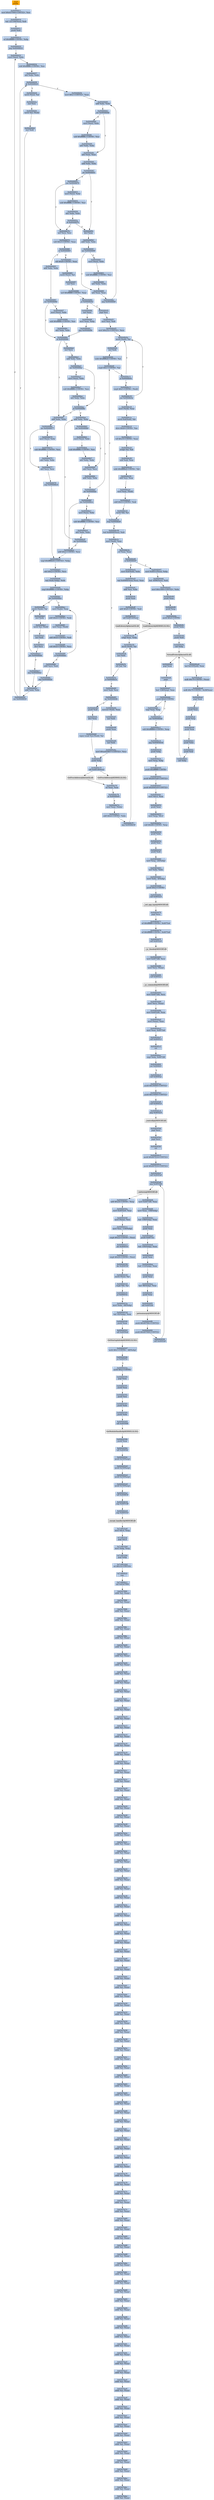 digraph G {
node[shape=rectangle,style=filled,fillcolor=lightsteelblue,color=lightsteelblue]
bgcolor="transparent"
a0x0044fd10pusha_[label="start\npusha ",color="lightgrey",fillcolor="orange"];
a0x0044fd11movl_0x437000UINT32_esi[label="0x0044fd11\nmovl $0x437000<UINT32>, %esi"];
a0x0044fd16leal__221184esi__edi[label="0x0044fd16\nleal -221184(%esi), %edi"];
a0x0044fd1cpushl_edi[label="0x0044fd1c\npushl %edi"];
a0x0044fd1dorl_0xffffffffUINT8_ebp[label="0x0044fd1d\norl $0xffffffff<UINT8>, %ebp"];
a0x0044fd20jmp_0x0044fd32[label="0x0044fd20\njmp 0x0044fd32"];
a0x0044fd32movl_esi__ebx[label="0x0044fd32\nmovl (%esi), %ebx"];
a0x0044fd34subl_0xfffffffcUINT8_esi[label="0x0044fd34\nsubl $0xfffffffc<UINT8>, %esi"];
a0x0044fd37adcl_ebx_ebx[label="0x0044fd37\nadcl %ebx, %ebx"];
a0x0044fd39jb_0x0044fd28[label="0x0044fd39\njb 0x0044fd28"];
a0x0044fd28movb_esi__al[label="0x0044fd28\nmovb (%esi), %al"];
a0x0044fd2aincl_esi[label="0x0044fd2a\nincl %esi"];
a0x0044fd2bmovb_al_edi_[label="0x0044fd2b\nmovb %al, (%edi)"];
a0x0044fd2dincl_edi[label="0x0044fd2d\nincl %edi"];
a0x0044fd2eaddl_ebx_ebx[label="0x0044fd2e\naddl %ebx, %ebx"];
a0x0044fd30jne_0x0044fd39[label="0x0044fd30\njne 0x0044fd39"];
a0x0044fd3bmovl_0x1UINT32_eax[label="0x0044fd3b\nmovl $0x1<UINT32>, %eax"];
a0x0044fd40addl_ebx_ebx[label="0x0044fd40\naddl %ebx, %ebx"];
a0x0044fd42jne_0x0044fd4b[label="0x0044fd42\njne 0x0044fd4b"];
a0x0044fd4badcl_eax_eax[label="0x0044fd4b\nadcl %eax, %eax"];
a0x0044fd4daddl_ebx_ebx[label="0x0044fd4d\naddl %ebx, %ebx"];
a0x0044fd4fjae_0x0044fd5c[label="0x0044fd4f\njae 0x0044fd5c"];
a0x0044fd51jne_0x0044fd7b[label="0x0044fd51\njne 0x0044fd7b"];
a0x0044fd7bxorl_ecx_ecx[label="0x0044fd7b\nxorl %ecx, %ecx"];
a0x0044fd7dsubl_0x3UINT8_eax[label="0x0044fd7d\nsubl $0x3<UINT8>, %eax"];
a0x0044fd80jb_0x0044fd93[label="0x0044fd80\njb 0x0044fd93"];
a0x0044fd93addl_ebx_ebx[label="0x0044fd93\naddl %ebx, %ebx"];
a0x0044fd95jne_0x0044fd9e[label="0x0044fd95\njne 0x0044fd9e"];
a0x0044fd9ejb_0x0044fd6c[label="0x0044fd9e\njb 0x0044fd6c"];
a0x0044fd6caddl_ebx_ebx[label="0x0044fd6c\naddl %ebx, %ebx"];
a0x0044fd6ejne_0x0044fd77[label="0x0044fd6e\njne 0x0044fd77"];
a0x0044fd77adcl_ecx_ecx[label="0x0044fd77\nadcl %ecx, %ecx"];
a0x0044fd79jmp_0x0044fdcd[label="0x0044fd79\njmp 0x0044fdcd"];
a0x0044fdcdcmpl_0xfffffb00UINT32_ebp[label="0x0044fdcd\ncmpl $0xfffffb00<UINT32>, %ebp"];
a0x0044fdd3adcl_0x2UINT8_ecx[label="0x0044fdd3\nadcl $0x2<UINT8>, %ecx"];
a0x0044fdd6leal_ediebp__edx[label="0x0044fdd6\nleal (%edi,%ebp), %edx"];
a0x0044fdd9cmpl_0xfffffffcUINT8_ebp[label="0x0044fdd9\ncmpl $0xfffffffc<UINT8>, %ebp"];
a0x0044fddcjbe_0x0044fdec[label="0x0044fddc\njbe 0x0044fdec"];
a0x0044fddemovb_edx__al[label="0x0044fdde\nmovb (%edx), %al"];
a0x0044fde0incl_edx[label="0x0044fde0\nincl %edx"];
a0x0044fde1movb_al_edi_[label="0x0044fde1\nmovb %al, (%edi)"];
a0x0044fde3incl_edi[label="0x0044fde3\nincl %edi"];
a0x0044fde4decl_ecx[label="0x0044fde4\ndecl %ecx"];
a0x0044fde5jne_0x0044fdde[label="0x0044fde5\njne 0x0044fdde"];
a0x0044fde7jmp_0x0044fd2e[label="0x0044fde7\njmp 0x0044fd2e"];
a0x0044fd82shll_0x8UINT8_eax[label="0x0044fd82\nshll $0x8<UINT8>, %eax"];
a0x0044fd85movb_esi__al[label="0x0044fd85\nmovb (%esi), %al"];
a0x0044fd87incl_esi[label="0x0044fd87\nincl %esi"];
a0x0044fd88xorl_0xffffffffUINT8_eax[label="0x0044fd88\nxorl $0xffffffff<UINT8>, %eax"];
a0x0044fd8bje_0x0044fe02[label="0x0044fd8b\nje 0x0044fe02"];
a0x0044fd8dsarl_eax[label="0x0044fd8d\nsarl %eax"];
a0x0044fd8fmovl_eax_ebp[label="0x0044fd8f\nmovl %eax, %ebp"];
a0x0044fd91jmp_0x0044fd9e[label="0x0044fd91\njmp 0x0044fd9e"];
a0x0044fda0incl_ecx[label="0x0044fda0\nincl %ecx"];
a0x0044fda1addl_ebx_ebx[label="0x0044fda1\naddl %ebx, %ebx"];
a0x0044fda3jne_0x0044fdac[label="0x0044fda3\njne 0x0044fdac"];
a0x0044fdacjb_0x0044fd6c[label="0x0044fdac\njb 0x0044fd6c"];
a0x0044fdecmovl_edx__eax[label="0x0044fdec\nmovl (%edx), %eax"];
a0x0044fdeeaddl_0x4UINT8_edx[label="0x0044fdee\naddl $0x4<UINT8>, %edx"];
a0x0044fdf1movl_eax_edi_[label="0x0044fdf1\nmovl %eax, (%edi)"];
a0x0044fdf3addl_0x4UINT8_edi[label="0x0044fdf3\naddl $0x4<UINT8>, %edi"];
a0x0044fdf6subl_0x4UINT8_ecx[label="0x0044fdf6\nsubl $0x4<UINT8>, %ecx"];
a0x0044fdf9ja_0x0044fdec[label="0x0044fdf9\nja 0x0044fdec"];
a0x0044fdfbaddl_ecx_edi[label="0x0044fdfb\naddl %ecx, %edi"];
a0x0044fdfdjmp_0x0044fd2e[label="0x0044fdfd\njmp 0x0044fd2e"];
a0x0044fd70movl_esi__ebx[label="0x0044fd70\nmovl (%esi), %ebx"];
a0x0044fd72subl_0xfffffffcUINT8_esi[label="0x0044fd72\nsubl $0xfffffffc<UINT8>, %esi"];
a0x0044fd75adcl_ebx_ebx[label="0x0044fd75\nadcl %ebx, %ebx"];
a0x0044fd44movl_esi__ebx[label="0x0044fd44\nmovl (%esi), %ebx"];
a0x0044fd46subl_0xfffffffcUINT8_esi[label="0x0044fd46\nsubl $0xfffffffc<UINT8>, %esi"];
a0x0044fd49adcl_ebx_ebx[label="0x0044fd49\nadcl %ebx, %ebx"];
a0x0044fdaeaddl_ebx_ebx[label="0x0044fdae\naddl %ebx, %ebx"];
a0x0044fdb0jne_0x0044fdb9[label="0x0044fdb0\njne 0x0044fdb9"];
a0x0044fdb9adcl_ecx_ecx[label="0x0044fdb9\nadcl %ecx, %ecx"];
a0x0044fdbbaddl_ebx_ebx[label="0x0044fdbb\naddl %ebx, %ebx"];
a0x0044fdbdjae_0x0044fdae[label="0x0044fdbd\njae 0x0044fdae"];
a0x0044fdbfjne_0x0044fdca[label="0x0044fdbf\njne 0x0044fdca"];
a0x0044fdcaaddl_0x2UINT8_ecx[label="0x0044fdca\naddl $0x2<UINT8>, %ecx"];
a0x0044fd97movl_esi__ebx[label="0x0044fd97\nmovl (%esi), %ebx"];
a0x0044fd99subl_0xfffffffcUINT8_esi[label="0x0044fd99\nsubl $0xfffffffc<UINT8>, %esi"];
a0x0044fd9cadcl_ebx_ebx[label="0x0044fd9c\nadcl %ebx, %ebx"];
a0x0044fd5cdecl_eax[label="0x0044fd5c\ndecl %eax"];
a0x0044fd5daddl_ebx_ebx[label="0x0044fd5d\naddl %ebx, %ebx"];
a0x0044fd5fjne_0x0044fd68[label="0x0044fd5f\njne 0x0044fd68"];
a0x0044fd68adcl_eax_eax[label="0x0044fd68\nadcl %eax, %eax"];
a0x0044fd6ajmp_0x0044fd40[label="0x0044fd6a\njmp 0x0044fd40"];
a0x0044fda5movl_esi__ebx[label="0x0044fda5\nmovl (%esi), %ebx"];
a0x0044fda7subl_0xfffffffcUINT8_esi[label="0x0044fda7\nsubl $0xfffffffc<UINT8>, %esi"];
a0x0044fdaaadcl_ebx_ebx[label="0x0044fdaa\nadcl %ebx, %ebx"];
a0x0044fd53movl_esi__ebx[label="0x0044fd53\nmovl (%esi), %ebx"];
a0x0044fd55subl_0xfffffffcUINT8_esi[label="0x0044fd55\nsubl $0xfffffffc<UINT8>, %esi"];
a0x0044fd58adcl_ebx_ebx[label="0x0044fd58\nadcl %ebx, %ebx"];
a0x0044fd5ajb_0x0044fd7b[label="0x0044fd5a\njb 0x0044fd7b"];
a0x0044fdc1movl_esi__ebx[label="0x0044fdc1\nmovl (%esi), %ebx"];
a0x0044fdc3subl_0xfffffffcUINT8_esi[label="0x0044fdc3\nsubl $0xfffffffc<UINT8>, %esi"];
a0x0044fdc6adcl_ebx_ebx[label="0x0044fdc6\nadcl %ebx, %ebx"];
a0x0044fdc8jae_0x0044fdae[label="0x0044fdc8\njae 0x0044fdae"];
a0x0044fdb2movl_esi__ebx[label="0x0044fdb2\nmovl (%esi), %ebx"];
a0x0044fdb4subl_0xfffffffcUINT8_esi[label="0x0044fdb4\nsubl $0xfffffffc<UINT8>, %esi"];
a0x0044fdb7adcl_ebx_ebx[label="0x0044fdb7\nadcl %ebx, %ebx"];
a0x0044fd61movl_esi__ebx[label="0x0044fd61\nmovl (%esi), %ebx"];
a0x0044fd63subl_0xfffffffcUINT8_esi[label="0x0044fd63\nsubl $0xfffffffc<UINT8>, %esi"];
a0x0044fd66adcl_ebx_ebx[label="0x0044fd66\nadcl %ebx, %ebx"];
a0x0044fe02popl_esi[label="0x0044fe02\npopl %esi"];
a0x0044fe03movl_esi_edi[label="0x0044fe03\nmovl %esi, %edi"];
a0x0044fe05movl_0x23cUINT32_ecx[label="0x0044fe05\nmovl $0x23c<UINT32>, %ecx"];
a0x0044fe0amovb_edi__al[label="0x0044fe0a\nmovb (%edi), %al"];
a0x0044fe0cincl_edi[label="0x0044fe0c\nincl %edi"];
a0x0044fe0dsubb_0xffffffe8UINT8_al[label="0x0044fe0d\nsubb $0xffffffe8<UINT8>, %al"];
a0x0044fe0fcmpb_0x1UINT8_al[label="0x0044fe0f\ncmpb $0x1<UINT8>, %al"];
a0x0044fe11ja_0x0044fe0a[label="0x0044fe11\nja 0x0044fe0a"];
a0x0044fe13cmpb_0x1UINT8_edi_[label="0x0044fe13\ncmpb $0x1<UINT8>, (%edi)"];
a0x0044fe16jne_0x0044fe0a[label="0x0044fe16\njne 0x0044fe0a"];
a0x0044fe18movl_edi__eax[label="0x0044fe18\nmovl (%edi), %eax"];
a0x0044fe1amovb_0x4edi__bl[label="0x0044fe1a\nmovb 0x4(%edi), %bl"];
a0x0044fe1dshrw_0x8UINT8_ax[label="0x0044fe1d\nshrw $0x8<UINT8>, %ax"];
a0x0044fe21roll_0x10UINT8_eax[label="0x0044fe21\nroll $0x10<UINT8>, %eax"];
a0x0044fe24xchgb_al_ah[label="0x0044fe24\nxchgb %al, %ah"];
a0x0044fe26subl_edi_eax[label="0x0044fe26\nsubl %edi, %eax"];
a0x0044fe28subb_0xffffffe8UINT8_bl[label="0x0044fe28\nsubb $0xffffffe8<UINT8>, %bl"];
a0x0044fe2baddl_esi_eax[label="0x0044fe2b\naddl %esi, %eax"];
a0x0044fe2dmovl_eax_edi_[label="0x0044fe2d\nmovl %eax, (%edi)"];
a0x0044fe2faddl_0x5UINT8_edi[label="0x0044fe2f\naddl $0x5<UINT8>, %edi"];
a0x0044fe32movb_bl_al[label="0x0044fe32\nmovb %bl, %al"];
a0x0044fe34loop_0x0044fe0f[label="0x0044fe34\nloop 0x0044fe0f"];
a0x0044fe36leal_0x4d000esi__edi[label="0x0044fe36\nleal 0x4d000(%esi), %edi"];
a0x0044fe3cmovl_edi__eax[label="0x0044fe3c\nmovl (%edi), %eax"];
a0x0044fe3eorl_eax_eax[label="0x0044fe3e\norl %eax, %eax"];
a0x0044fe40je_0x0044fe87[label="0x0044fe40\nje 0x0044fe87"];
a0x0044fe42movl_0x4edi__ebx[label="0x0044fe42\nmovl 0x4(%edi), %ebx"];
a0x0044fe45leal_0x4f460eaxesi__eax[label="0x0044fe45\nleal 0x4f460(%eax,%esi), %eax"];
a0x0044fe4caddl_esi_ebx[label="0x0044fe4c\naddl %esi, %ebx"];
a0x0044fe4epushl_eax[label="0x0044fe4e\npushl %eax"];
a0x0044fe4faddl_0x8UINT8_edi[label="0x0044fe4f\naddl $0x8<UINT8>, %edi"];
a0x0044fe52call_0x4f514esi_[label="0x0044fe52\ncall 0x4f514(%esi)"];
LoadLibraryA_kernel32_dll[label="LoadLibraryA@kernel32.dll",color="lightgrey",fillcolor="lightgrey"];
a0x0044fe58xchgl_eax_ebp[label="0x0044fe58\nxchgl %eax, %ebp"];
a0x0044fe59movb_edi__al[label="0x0044fe59\nmovb (%edi), %al"];
a0x0044fe5bincl_edi[label="0x0044fe5b\nincl %edi"];
a0x0044fe5corb_al_al[label="0x0044fe5c\norb %al, %al"];
a0x0044fe5eje_0x0044fe3c[label="0x0044fe5e\nje 0x0044fe3c"];
a0x0044fe60movl_edi_ecx[label="0x0044fe60\nmovl %edi, %ecx"];
a0x0044fe62jns_0x0044fe6b[label="0x0044fe62\njns 0x0044fe6b"];
a0x0044fe6bpushl_edi[label="0x0044fe6b\npushl %edi"];
a0x0044fe6cdecl_eax[label="0x0044fe6c\ndecl %eax"];
a0x0044fe6drepnz_scasb_es_edi__al[label="0x0044fe6d\nrepnz scasb %es:(%edi), %al"];
a0x0044fe6fpushl_ebp[label="0x0044fe6f\npushl %ebp"];
a0x0044fe70call_0x4f518esi_[label="0x0044fe70\ncall 0x4f518(%esi)"];
GetProcAddress_kernel32_dll[label="GetProcAddress@kernel32.dll",color="lightgrey",fillcolor="lightgrey"];
a0x0044fe76orl_eax_eax[label="0x0044fe76\norl %eax, %eax"];
a0x0044fe78je_0x0044fe81[label="0x0044fe78\nje 0x0044fe81"];
a0x0044fe7amovl_eax_ebx_[label="0x0044fe7a\nmovl %eax, (%ebx)"];
a0x0044fe7caddl_0x4UINT8_ebx[label="0x0044fe7c\naddl $0x4<UINT8>, %ebx"];
a0x0044fe7fjmp_0x0044fe59[label="0x0044fe7f\njmp 0x0044fe59"];
GetProcAddress_KERNEL32_DLL[label="GetProcAddress@KERNEL32.DLL",color="lightgrey",fillcolor="lightgrey"];
LoadLibraryA_KERNEL32_DLL[label="LoadLibraryA@KERNEL32.DLL",color="lightgrey",fillcolor="lightgrey"];
a0x0044fe64movzwl_edi__eax[label="0x0044fe64\nmovzwl (%edi), %eax"];
a0x0044fe67incl_edi[label="0x0044fe67\nincl %edi"];
a0x0044fe68pushl_eax[label="0x0044fe68\npushl %eax"];
a0x0044fe69incl_edi[label="0x0044fe69\nincl %edi"];
a0x0044fe6amovl_0xaef24857UINT32_ecx[label="0x0044fe6a\nmovl $0xaef24857<UINT32>, %ecx"];
a0x0044fe87movl_0x4f51cesi__ebp[label="0x0044fe87\nmovl 0x4f51c(%esi), %ebp"];
a0x0044fe8dleal__4096esi__edi[label="0x0044fe8d\nleal -4096(%esi), %edi"];
a0x0044fe93movl_0x1000UINT32_ebx[label="0x0044fe93\nmovl $0x1000<UINT32>, %ebx"];
a0x0044fe98pushl_eax[label="0x0044fe98\npushl %eax"];
a0x0044fe99pushl_esp[label="0x0044fe99\npushl %esp"];
a0x0044fe9apushl_0x4UINT8[label="0x0044fe9a\npushl $0x4<UINT8>"];
a0x0044fe9cpushl_ebx[label="0x0044fe9c\npushl %ebx"];
a0x0044fe9dpushl_edi[label="0x0044fe9d\npushl %edi"];
a0x0044fe9ecall_ebp[label="0x0044fe9e\ncall %ebp"];
VirtualProtect_kernel32_dll[label="VirtualProtect@kernel32.dll",color="lightgrey",fillcolor="lightgrey"];
a0x0044fea0leal_0x21fedi__eax[label="0x0044fea0\nleal 0x21f(%edi), %eax"];
a0x0044fea6andb_0x7fUINT8_eax_[label="0x0044fea6\nandb $0x7f<UINT8>, (%eax)"];
a0x0044fea9andb_0x7fUINT8_0x28eax_[label="0x0044fea9\nandb $0x7f<UINT8>, 0x28(%eax)"];
a0x0044feadpopl_eax[label="0x0044fead\npopl %eax"];
a0x0044feaepushl_eax[label="0x0044feae\npushl %eax"];
a0x0044feafpushl_esp[label="0x0044feaf\npushl %esp"];
a0x0044feb0pushl_eax[label="0x0044feb0\npushl %eax"];
a0x0044feb1pushl_ebx[label="0x0044feb1\npushl %ebx"];
a0x0044feb2pushl_edi[label="0x0044feb2\npushl %edi"];
a0x0044feb3call_ebp[label="0x0044feb3\ncall %ebp"];
a0x0044feb5popl_eax[label="0x0044feb5\npopl %eax"];
a0x0044feb6popa_[label="0x0044feb6\npopa "];
a0x0044feb7leal__128esp__eax[label="0x0044feb7\nleal -128(%esp), %eax"];
a0x0044febbpushl_0x0UINT8[label="0x0044febb\npushl $0x0<UINT8>"];
a0x0044febdcmpl_eax_esp[label="0x0044febd\ncmpl %eax, %esp"];
a0x0044febfjne_0x0044febb[label="0x0044febf\njne 0x0044febb"];
a0x0044fec1subl_0xffffff80UINT8_esp[label="0x0044fec1\nsubl $0xffffff80<UINT8>, %esp"];
a0x0044fec4jmp_0x0040443d[label="0x0044fec4\njmp 0x0040443d"];
a0x0040443dpushl_ebp[label="0x0040443d\npushl %ebp"];
a0x0040443emovl_esp_ebp[label="0x0040443e\nmovl %esp, %ebp"];
a0x00404440pushl_0xffffffffUINT8[label="0x00404440\npushl $0xffffffff<UINT8>"];
a0x00404442pushl_0x4055a8UINT32[label="0x00404442\npushl $0x4055a8<UINT32>"];
a0x00404447pushl_0x4043c0UINT32[label="0x00404447\npushl $0x4043c0<UINT32>"];
a0x0040444cmovl_fs_0_eax[label="0x0040444c\nmovl %fs:0, %eax"];
a0x00404452pushl_eax[label="0x00404452\npushl %eax"];
a0x00404453movl_esp_fs_0[label="0x00404453\nmovl %esp, %fs:0"];
a0x0040445asubl_0x68UINT8_esp[label="0x0040445a\nsubl $0x68<UINT8>, %esp"];
a0x0040445dpushl_ebx[label="0x0040445d\npushl %ebx"];
a0x0040445epushl_esi[label="0x0040445e\npushl %esi"];
a0x0040445fpushl_edi[label="0x0040445f\npushl %edi"];
a0x00404460movl_esp__24ebp_[label="0x00404460\nmovl %esp, -24(%ebp)"];
a0x00404463xorl_ebx_ebx[label="0x00404463\nxorl %ebx, %ebx"];
a0x00404465movl_ebx__4ebp_[label="0x00404465\nmovl %ebx, -4(%ebp)"];
a0x00404468pushl_0x2UINT8[label="0x00404468\npushl $0x2<UINT8>"];
a0x0040446acall_0x4052c4[label="0x0040446a\ncall 0x4052c4"];
a__set_app_type_MSVCRT_dll[label="__set_app_type@MSVCRT.dll",color="lightgrey",fillcolor="lightgrey"];
a0x00404470popl_ecx[label="0x00404470\npopl %ecx"];
a0x00404471orl_0xffffffffUINT8_0x4073e4[label="0x00404471\norl $0xffffffff<UINT8>, 0x4073e4"];
a0x00404478orl_0xffffffffUINT8_0x4073e8[label="0x00404478\norl $0xffffffff<UINT8>, 0x4073e8"];
a0x0040447fcall_0x4052c8[label="0x0040447f\ncall 0x4052c8"];
a__p__fmode_MSVCRT_dll[label="__p__fmode@MSVCRT.dll",color="lightgrey",fillcolor="lightgrey"];
a0x00404485movl_0x4073d8_ecx[label="0x00404485\nmovl 0x4073d8, %ecx"];
a0x0040448bmovl_ecx_eax_[label="0x0040448b\nmovl %ecx, (%eax)"];
a0x0040448dcall_0x4052cc[label="0x0040448d\ncall 0x4052cc"];
a__p__commode_MSVCRT_dll[label="__p__commode@MSVCRT.dll",color="lightgrey",fillcolor="lightgrey"];
a0x00404493movl_0x4073d4_ecx[label="0x00404493\nmovl 0x4073d4, %ecx"];
a0x00404499movl_ecx_eax_[label="0x00404499\nmovl %ecx, (%eax)"];
a0x0040449bmovl_0x4052d0_eax[label="0x0040449b\nmovl 0x4052d0, %eax"];
a0x004044a0movl_eax__eax[label="0x004044a0\nmovl (%eax), %eax"];
a0x004044a2movl_eax_0x4073e0[label="0x004044a2\nmovl %eax, 0x4073e0"];
a0x004044a7call_0x4045c3[label="0x004044a7\ncall 0x4045c3"];
a0x004045c3ret[label="0x004045c3\nret"];
a0x004044accmpl_ebx_0x4072f0[label="0x004044ac\ncmpl %ebx, 0x4072f0"];
a0x004044b2jne_0x4044c0[label="0x004044b2\njne 0x4044c0"];
a0x004044c0call_0x4045ae[label="0x004044c0\ncall 0x4045ae"];
a0x004045aepushl_0x30000UINT32[label="0x004045ae\npushl $0x30000<UINT32>"];
a0x004045b3pushl_0x10000UINT32[label="0x004045b3\npushl $0x10000<UINT32>"];
a0x004045b8call_0x4045c4[label="0x004045b8\ncall 0x4045c4"];
a0x004045c4jmp_0x4052c0[label="0x004045c4\njmp 0x4052c0"];
a_controlfp_MSVCRT_dll[label="_controlfp@MSVCRT.dll",color="lightgrey",fillcolor="lightgrey"];
a0x004045bdpopl_ecx[label="0x004045bd\npopl %ecx"];
a0x004045bepopl_ecx[label="0x004045be\npopl %ecx"];
a0x004045bfret[label="0x004045bf\nret"];
a0x004044c5pushl_0x407014UINT32[label="0x004044c5\npushl $0x407014<UINT32>"];
a0x004044capushl_0x407010UINT32[label="0x004044ca\npushl $0x407010<UINT32>"];
a0x004044cfcall_0x4045a8[label="0x004044cf\ncall 0x4045a8"];
a0x004045a8jmp_0x4052d8[label="0x004045a8\njmp 0x4052d8"];
a_initterm_MSVCRT_dll[label="_initterm@MSVCRT.dll",color="lightgrey",fillcolor="lightgrey"];
a0x004044d4movl_0x4073d0_eax[label="0x004044d4\nmovl 0x4073d0, %eax"];
a0x004044d9movl_eax__108ebp_[label="0x004044d9\nmovl %eax, -108(%ebp)"];
a0x004044dcleal__108ebp__eax[label="0x004044dc\nleal -108(%ebp), %eax"];
a0x004044dfpushl_eax[label="0x004044df\npushl %eax"];
a0x004044e0pushl_0x4073cc[label="0x004044e0\npushl 0x4073cc"];
a0x004044e6leal__100ebp__eax[label="0x004044e6\nleal -100(%ebp), %eax"];
a0x004044e9pushl_eax[label="0x004044e9\npushl %eax"];
a0x004044ealeal__112ebp__eax[label="0x004044ea\nleal -112(%ebp), %eax"];
a0x004044edpushl_eax[label="0x004044ed\npushl %eax"];
a0x004044eeleal__96ebp__eax[label="0x004044ee\nleal -96(%ebp), %eax"];
a0x004044f1pushl_eax[label="0x004044f1\npushl %eax"];
a0x004044f2call_0x4052dc[label="0x004044f2\ncall 0x4052dc"];
a__getmainargs_MSVCRT_dll[label="__getmainargs@MSVCRT.dll",color="lightgrey",fillcolor="lightgrey"];
a0x004044f8pushl_0x40700cUINT32[label="0x004044f8\npushl $0x40700c<UINT32>"];
a0x004044fdpushl_0x407000UINT32[label="0x004044fd\npushl $0x407000<UINT32>"];
a0x00404502call_0x4045a8[label="0x00404502\ncall 0x4045a8"];
a0x00404507addl_0x24UINT8_esp[label="0x00404507\naddl $0x24<UINT8>, %esp"];
a0x0040450amovl_0x4052e0_eax[label="0x0040450a\nmovl 0x4052e0, %eax"];
a0x0040450fmovl_eax__esi[label="0x0040450f\nmovl (%eax), %esi"];
a0x00404511movl_esi__116ebp_[label="0x00404511\nmovl %esi, -116(%ebp)"];
a0x00404514cmpb_0x22UINT8_esi_[label="0x00404514\ncmpb $0x22<UINT8>, (%esi)"];
a0x00404517jne_0x404553[label="0x00404517\njne 0x404553"];
a0x00404553cmpb_0x20UINT8_esi_[label="0x00404553\ncmpb $0x20<UINT8>, (%esi)"];
a0x00404556jbe_0x404530[label="0x00404556\njbe 0x404530"];
a0x00404530movb_esi__al[label="0x00404530\nmovb (%esi), %al"];
a0x00404532cmpb_bl_al[label="0x00404532\ncmpb %bl, %al"];
a0x00404534je_0x40453a[label="0x00404534\nje 0x40453a"];
a0x0040453amovl_ebx__48ebp_[label="0x0040453a\nmovl %ebx, -48(%ebp)"];
a0x0040453dleal__92ebp__eax[label="0x0040453d\nleal -92(%ebp), %eax"];
a0x00404540pushl_eax[label="0x00404540\npushl %eax"];
a0x00404541call_0x4050a4[label="0x00404541\ncall 0x4050a4"];
GetStartupInfoA_KERNEL32_DLL[label="GetStartupInfoA@KERNEL32.DLL",color="lightgrey",fillcolor="lightgrey"];
a0x00404547testb_0x1UINT8__48ebp_[label="0x00404547\ntestb $0x1<UINT8>, -48(%ebp)"];
a0x0040454bje_0x40455e[label="0x0040454b\nje 0x40455e"];
a0x0040455epushl_0xaUINT8[label="0x0040455e\npushl $0xa<UINT8>"];
a0x00404560popl_eax[label="0x00404560\npopl %eax"];
a0x00404561pushl_eax[label="0x00404561\npushl %eax"];
a0x00404562pushl_esi[label="0x00404562\npushl %esi"];
a0x00404563pushl_ebx[label="0x00404563\npushl %ebx"];
a0x00404564pushl_ebx[label="0x00404564\npushl %ebx"];
a0x00404565call_0x4050b8[label="0x00404565\ncall 0x4050b8"];
GetModuleHandleA_KERNEL32_DLL[label="GetModuleHandleA@KERNEL32.DLL",color="lightgrey",fillcolor="lightgrey"];
a0x0040456bpushl_eax[label="0x0040456b\npushl %eax"];
a0x0040456ccall_0x4045dc[label="0x0040456c\ncall 0x4045dc"];
a0x004045dcpushl_0x10esp_[label="0x004045dc\npushl 0x10(%esp)"];
a0x004045e0pushl_0x10esp_[label="0x004045e0\npushl 0x10(%esp)"];
a0x004045e4pushl_0x10esp_[label="0x004045e4\npushl 0x10(%esp)"];
a0x004045e8pushl_0x10esp_[label="0x004045e8\npushl 0x10(%esp)"];
a0x004045eccall_0x404634[label="0x004045ec\ncall 0x404634"];
a0x00404634jmp_0x4051d8[label="0x00404634\njmp 0x4051d8"];
a0x004043c0jmp_0x405310[label="0x004043c0\njmp 0x405310"];
a_except_handler3_MSVCRT_dll[label="_except_handler3@MSVCRT.dll",color="lightgrey",fillcolor="lightgrey"];
a0x7c9032a8movl_fs_0_esp[label="0x7c9032a8\nmovl %fs:0, %esp"];
a0x7c9032afpopl_fs_0[label="0x7c9032af\npopl %fs:0"];
a0x7c9032b6movl_ebp_esp[label="0x7c9032b6\nmovl %ebp, %esp"];
a0x7c9032b8popl_ebp[label="0x7c9032b8\npopl %ebp"];
a0x7c9032b9ret_0x14UINT16[label="0x7c9032b9\nret $0x14<UINT16>"];
a0x7c8000c0nop_[label="0x7c8000c0\nnop "];
a0x7c8000c1call_0x63d7f9f4[label="0x7c8000c1\ncall 0x63d7f9f4"];
a0x63d7f9f4addb_al_eax_[label="0x63d7f9f4\naddb %al, (%eax)"];
a0x63d7f9f6addb_al_eax_[label="0x63d7f9f6\naddb %al, (%eax)"];
a0x63d7f9f8addb_al_eax_[label="0x63d7f9f8\naddb %al, (%eax)"];
a0x63d7f9faaddb_al_eax_[label="0x63d7f9fa\naddb %al, (%eax)"];
a0x63d7f9fcaddb_al_eax_[label="0x63d7f9fc\naddb %al, (%eax)"];
a0x63d7f9feaddb_al_eax_[label="0x63d7f9fe\naddb %al, (%eax)"];
a0x63d7fa00addb_al_eax_[label="0x63d7fa00\naddb %al, (%eax)"];
a0x63d7fa02addb_al_eax_[label="0x63d7fa02\naddb %al, (%eax)"];
a0x63d7fa04addb_al_eax_[label="0x63d7fa04\naddb %al, (%eax)"];
a0x63d7fa06addb_al_eax_[label="0x63d7fa06\naddb %al, (%eax)"];
a0x63d7fa08addb_al_eax_[label="0x63d7fa08\naddb %al, (%eax)"];
a0x63d7fa0aaddb_al_eax_[label="0x63d7fa0a\naddb %al, (%eax)"];
a0x63d7fa0caddb_al_eax_[label="0x63d7fa0c\naddb %al, (%eax)"];
a0x63d7fa0eaddb_al_eax_[label="0x63d7fa0e\naddb %al, (%eax)"];
a0x63d7fa10addb_al_eax_[label="0x63d7fa10\naddb %al, (%eax)"];
a0x63d7fa12addb_al_eax_[label="0x63d7fa12\naddb %al, (%eax)"];
a0x63d7fa14addb_al_eax_[label="0x63d7fa14\naddb %al, (%eax)"];
a0x63d7fa16addb_al_eax_[label="0x63d7fa16\naddb %al, (%eax)"];
a0x63d7fa18addb_al_eax_[label="0x63d7fa18\naddb %al, (%eax)"];
a0x63d7fa1aaddb_al_eax_[label="0x63d7fa1a\naddb %al, (%eax)"];
a0x63d7fa1caddb_al_eax_[label="0x63d7fa1c\naddb %al, (%eax)"];
a0x63d7fa1eaddb_al_eax_[label="0x63d7fa1e\naddb %al, (%eax)"];
a0x63d7fa20addb_al_eax_[label="0x63d7fa20\naddb %al, (%eax)"];
a0x63d7fa22addb_al_eax_[label="0x63d7fa22\naddb %al, (%eax)"];
a0x63d7fa24addb_al_eax_[label="0x63d7fa24\naddb %al, (%eax)"];
a0x63d7fa26addb_al_eax_[label="0x63d7fa26\naddb %al, (%eax)"];
a0x63d7fa28addb_al_eax_[label="0x63d7fa28\naddb %al, (%eax)"];
a0x63d7fa2aaddb_al_eax_[label="0x63d7fa2a\naddb %al, (%eax)"];
a0x63d7fa2caddb_al_eax_[label="0x63d7fa2c\naddb %al, (%eax)"];
a0x63d7fa2eaddb_al_eax_[label="0x63d7fa2e\naddb %al, (%eax)"];
a0x63d7fa30addb_al_eax_[label="0x63d7fa30\naddb %al, (%eax)"];
a0x63d7fa32addb_al_eax_[label="0x63d7fa32\naddb %al, (%eax)"];
a0x63d7fa34addb_al_eax_[label="0x63d7fa34\naddb %al, (%eax)"];
a0x63d7fa36addb_al_eax_[label="0x63d7fa36\naddb %al, (%eax)"];
a0x63d7fa38addb_al_eax_[label="0x63d7fa38\naddb %al, (%eax)"];
a0x63d7fa3aaddb_al_eax_[label="0x63d7fa3a\naddb %al, (%eax)"];
a0x63d7fa3caddb_al_eax_[label="0x63d7fa3c\naddb %al, (%eax)"];
a0x63d7fa3eaddb_al_eax_[label="0x63d7fa3e\naddb %al, (%eax)"];
a0x63d7fa40addb_al_eax_[label="0x63d7fa40\naddb %al, (%eax)"];
a0x63d7fa42addb_al_eax_[label="0x63d7fa42\naddb %al, (%eax)"];
a0x63d7fa44addb_al_eax_[label="0x63d7fa44\naddb %al, (%eax)"];
a0x63d7fa46addb_al_eax_[label="0x63d7fa46\naddb %al, (%eax)"];
a0x63d7fa48addb_al_eax_[label="0x63d7fa48\naddb %al, (%eax)"];
a0x63d7fa4aaddb_al_eax_[label="0x63d7fa4a\naddb %al, (%eax)"];
a0x63d7fa4caddb_al_eax_[label="0x63d7fa4c\naddb %al, (%eax)"];
a0x63d7fa4eaddb_al_eax_[label="0x63d7fa4e\naddb %al, (%eax)"];
a0x63d7fa50addb_al_eax_[label="0x63d7fa50\naddb %al, (%eax)"];
a0x63d7fa52addb_al_eax_[label="0x63d7fa52\naddb %al, (%eax)"];
a0x63d7fa54addb_al_eax_[label="0x63d7fa54\naddb %al, (%eax)"];
a0x63d7fa56addb_al_eax_[label="0x63d7fa56\naddb %al, (%eax)"];
a0x63d7fa58addb_al_eax_[label="0x63d7fa58\naddb %al, (%eax)"];
a0x63d7fa5aaddb_al_eax_[label="0x63d7fa5a\naddb %al, (%eax)"];
a0x63d7fa5caddb_al_eax_[label="0x63d7fa5c\naddb %al, (%eax)"];
a0x63d7fa5eaddb_al_eax_[label="0x63d7fa5e\naddb %al, (%eax)"];
a0x63d7fa60addb_al_eax_[label="0x63d7fa60\naddb %al, (%eax)"];
a0x63d7fa62addb_al_eax_[label="0x63d7fa62\naddb %al, (%eax)"];
a0x63d7fa64addb_al_eax_[label="0x63d7fa64\naddb %al, (%eax)"];
a0x63d7fa66addb_al_eax_[label="0x63d7fa66\naddb %al, (%eax)"];
a0x63d7fa68addb_al_eax_[label="0x63d7fa68\naddb %al, (%eax)"];
a0x63d7fa6aaddb_al_eax_[label="0x63d7fa6a\naddb %al, (%eax)"];
a0x63d7fa6caddb_al_eax_[label="0x63d7fa6c\naddb %al, (%eax)"];
a0x63d7fa6eaddb_al_eax_[label="0x63d7fa6e\naddb %al, (%eax)"];
a0x63d7fa70addb_al_eax_[label="0x63d7fa70\naddb %al, (%eax)"];
a0x63d7fa72addb_al_eax_[label="0x63d7fa72\naddb %al, (%eax)"];
a0x63d7fa74addb_al_eax_[label="0x63d7fa74\naddb %al, (%eax)"];
a0x63d7fa76addb_al_eax_[label="0x63d7fa76\naddb %al, (%eax)"];
a0x63d7fa78addb_al_eax_[label="0x63d7fa78\naddb %al, (%eax)"];
a0x63d7fa7aaddb_al_eax_[label="0x63d7fa7a\naddb %al, (%eax)"];
a0x63d7fa7caddb_al_eax_[label="0x63d7fa7c\naddb %al, (%eax)"];
a0x63d7fa7eaddb_al_eax_[label="0x63d7fa7e\naddb %al, (%eax)"];
a0x63d7fa80addb_al_eax_[label="0x63d7fa80\naddb %al, (%eax)"];
a0x63d7fa82addb_al_eax_[label="0x63d7fa82\naddb %al, (%eax)"];
a0x63d7fa84addb_al_eax_[label="0x63d7fa84\naddb %al, (%eax)"];
a0x63d7fa86addb_al_eax_[label="0x63d7fa86\naddb %al, (%eax)"];
a0x63d7fa88addb_al_eax_[label="0x63d7fa88\naddb %al, (%eax)"];
a0x63d7fa8aaddb_al_eax_[label="0x63d7fa8a\naddb %al, (%eax)"];
a0x63d7fa8caddb_al_eax_[label="0x63d7fa8c\naddb %al, (%eax)"];
a0x63d7fa8eaddb_al_eax_[label="0x63d7fa8e\naddb %al, (%eax)"];
a0x63d7fa90addb_al_eax_[label="0x63d7fa90\naddb %al, (%eax)"];
a0x63d7fa92addb_al_eax_[label="0x63d7fa92\naddb %al, (%eax)"];
a0x63d7fa94addb_al_eax_[label="0x63d7fa94\naddb %al, (%eax)"];
a0x63d7fa96addb_al_eax_[label="0x63d7fa96\naddb %al, (%eax)"];
a0x63d7fa98addb_al_eax_[label="0x63d7fa98\naddb %al, (%eax)"];
a0x63d7fa9aaddb_al_eax_[label="0x63d7fa9a\naddb %al, (%eax)"];
a0x63d7fa9caddb_al_eax_[label="0x63d7fa9c\naddb %al, (%eax)"];
a0x63d7fa9eaddb_al_eax_[label="0x63d7fa9e\naddb %al, (%eax)"];
a0x63d7faa0addb_al_eax_[label="0x63d7faa0\naddb %al, (%eax)"];
a0x63d7faa2addb_al_eax_[label="0x63d7faa2\naddb %al, (%eax)"];
a0x63d7faa4addb_al_eax_[label="0x63d7faa4\naddb %al, (%eax)"];
a0x63d7faa6addb_al_eax_[label="0x63d7faa6\naddb %al, (%eax)"];
a0x63d7faa8addb_al_eax_[label="0x63d7faa8\naddb %al, (%eax)"];
a0x63d7faaaaddb_al_eax_[label="0x63d7faaa\naddb %al, (%eax)"];
a0x63d7faacaddb_al_eax_[label="0x63d7faac\naddb %al, (%eax)"];
a0x63d7faaeaddb_al_eax_[label="0x63d7faae\naddb %al, (%eax)"];
a0x63d7fab0addb_al_eax_[label="0x63d7fab0\naddb %al, (%eax)"];
a0x63d7fab2addb_al_eax_[label="0x63d7fab2\naddb %al, (%eax)"];
a0x63d7fab4addb_al_eax_[label="0x63d7fab4\naddb %al, (%eax)"];
a0x63d7fab6addb_al_eax_[label="0x63d7fab6\naddb %al, (%eax)"];
a0x63d7fab8addb_al_eax_[label="0x63d7fab8\naddb %al, (%eax)"];
a0x63d7fabaaddb_al_eax_[label="0x63d7faba\naddb %al, (%eax)"];
a0x63d7fabcaddb_al_eax_[label="0x63d7fabc\naddb %al, (%eax)"];
a0x63d7fabeaddb_al_eax_[label="0x63d7fabe\naddb %al, (%eax)"];
a0x0044fd10pusha_ -> a0x0044fd11movl_0x437000UINT32_esi [color="#000000"];
a0x0044fd11movl_0x437000UINT32_esi -> a0x0044fd16leal__221184esi__edi [color="#000000"];
a0x0044fd16leal__221184esi__edi -> a0x0044fd1cpushl_edi [color="#000000"];
a0x0044fd1cpushl_edi -> a0x0044fd1dorl_0xffffffffUINT8_ebp [color="#000000"];
a0x0044fd1dorl_0xffffffffUINT8_ebp -> a0x0044fd20jmp_0x0044fd32 [color="#000000"];
a0x0044fd20jmp_0x0044fd32 -> a0x0044fd32movl_esi__ebx [color="#000000"];
a0x0044fd32movl_esi__ebx -> a0x0044fd34subl_0xfffffffcUINT8_esi [color="#000000"];
a0x0044fd34subl_0xfffffffcUINT8_esi -> a0x0044fd37adcl_ebx_ebx [color="#000000"];
a0x0044fd37adcl_ebx_ebx -> a0x0044fd39jb_0x0044fd28 [color="#000000"];
a0x0044fd39jb_0x0044fd28 -> a0x0044fd28movb_esi__al [color="#000000",label="T"];
a0x0044fd28movb_esi__al -> a0x0044fd2aincl_esi [color="#000000"];
a0x0044fd2aincl_esi -> a0x0044fd2bmovb_al_edi_ [color="#000000"];
a0x0044fd2bmovb_al_edi_ -> a0x0044fd2dincl_edi [color="#000000"];
a0x0044fd2dincl_edi -> a0x0044fd2eaddl_ebx_ebx [color="#000000"];
a0x0044fd2eaddl_ebx_ebx -> a0x0044fd30jne_0x0044fd39 [color="#000000"];
a0x0044fd30jne_0x0044fd39 -> a0x0044fd39jb_0x0044fd28 [color="#000000",label="T"];
a0x0044fd39jb_0x0044fd28 -> a0x0044fd3bmovl_0x1UINT32_eax [color="#000000",label="F"];
a0x0044fd3bmovl_0x1UINT32_eax -> a0x0044fd40addl_ebx_ebx [color="#000000"];
a0x0044fd40addl_ebx_ebx -> a0x0044fd42jne_0x0044fd4b [color="#000000"];
a0x0044fd42jne_0x0044fd4b -> a0x0044fd4badcl_eax_eax [color="#000000",label="T"];
a0x0044fd4badcl_eax_eax -> a0x0044fd4daddl_ebx_ebx [color="#000000"];
a0x0044fd4daddl_ebx_ebx -> a0x0044fd4fjae_0x0044fd5c [color="#000000"];
a0x0044fd4fjae_0x0044fd5c -> a0x0044fd51jne_0x0044fd7b [color="#000000",label="F"];
a0x0044fd51jne_0x0044fd7b -> a0x0044fd7bxorl_ecx_ecx [color="#000000",label="T"];
a0x0044fd7bxorl_ecx_ecx -> a0x0044fd7dsubl_0x3UINT8_eax [color="#000000"];
a0x0044fd7dsubl_0x3UINT8_eax -> a0x0044fd80jb_0x0044fd93 [color="#000000"];
a0x0044fd80jb_0x0044fd93 -> a0x0044fd93addl_ebx_ebx [color="#000000",label="T"];
a0x0044fd93addl_ebx_ebx -> a0x0044fd95jne_0x0044fd9e [color="#000000"];
a0x0044fd95jne_0x0044fd9e -> a0x0044fd9ejb_0x0044fd6c [color="#000000",label="T"];
a0x0044fd9ejb_0x0044fd6c -> a0x0044fd6caddl_ebx_ebx [color="#000000",label="T"];
a0x0044fd6caddl_ebx_ebx -> a0x0044fd6ejne_0x0044fd77 [color="#000000"];
a0x0044fd6ejne_0x0044fd77 -> a0x0044fd77adcl_ecx_ecx [color="#000000",label="T"];
a0x0044fd77adcl_ecx_ecx -> a0x0044fd79jmp_0x0044fdcd [color="#000000"];
a0x0044fd79jmp_0x0044fdcd -> a0x0044fdcdcmpl_0xfffffb00UINT32_ebp [color="#000000"];
a0x0044fdcdcmpl_0xfffffb00UINT32_ebp -> a0x0044fdd3adcl_0x2UINT8_ecx [color="#000000"];
a0x0044fdd3adcl_0x2UINT8_ecx -> a0x0044fdd6leal_ediebp__edx [color="#000000"];
a0x0044fdd6leal_ediebp__edx -> a0x0044fdd9cmpl_0xfffffffcUINT8_ebp [color="#000000"];
a0x0044fdd9cmpl_0xfffffffcUINT8_ebp -> a0x0044fddcjbe_0x0044fdec [color="#000000"];
a0x0044fddcjbe_0x0044fdec -> a0x0044fddemovb_edx__al [color="#000000",label="F"];
a0x0044fddemovb_edx__al -> a0x0044fde0incl_edx [color="#000000"];
a0x0044fde0incl_edx -> a0x0044fde1movb_al_edi_ [color="#000000"];
a0x0044fde1movb_al_edi_ -> a0x0044fde3incl_edi [color="#000000"];
a0x0044fde3incl_edi -> a0x0044fde4decl_ecx [color="#000000"];
a0x0044fde4decl_ecx -> a0x0044fde5jne_0x0044fdde [color="#000000"];
a0x0044fde5jne_0x0044fdde -> a0x0044fddemovb_edx__al [color="#000000",label="T"];
a0x0044fde5jne_0x0044fdde -> a0x0044fde7jmp_0x0044fd2e [color="#000000",label="F"];
a0x0044fde7jmp_0x0044fd2e -> a0x0044fd2eaddl_ebx_ebx [color="#000000"];
a0x0044fd80jb_0x0044fd93 -> a0x0044fd82shll_0x8UINT8_eax [color="#000000",label="F"];
a0x0044fd82shll_0x8UINT8_eax -> a0x0044fd85movb_esi__al [color="#000000"];
a0x0044fd85movb_esi__al -> a0x0044fd87incl_esi [color="#000000"];
a0x0044fd87incl_esi -> a0x0044fd88xorl_0xffffffffUINT8_eax [color="#000000"];
a0x0044fd88xorl_0xffffffffUINT8_eax -> a0x0044fd8bje_0x0044fe02 [color="#000000"];
a0x0044fd8bje_0x0044fe02 -> a0x0044fd8dsarl_eax [color="#000000",label="F"];
a0x0044fd8dsarl_eax -> a0x0044fd8fmovl_eax_ebp [color="#000000"];
a0x0044fd8fmovl_eax_ebp -> a0x0044fd91jmp_0x0044fd9e [color="#000000"];
a0x0044fd91jmp_0x0044fd9e -> a0x0044fd9ejb_0x0044fd6c [color="#000000"];
a0x0044fd9ejb_0x0044fd6c -> a0x0044fda0incl_ecx [color="#000000",label="F"];
a0x0044fda0incl_ecx -> a0x0044fda1addl_ebx_ebx [color="#000000"];
a0x0044fda1addl_ebx_ebx -> a0x0044fda3jne_0x0044fdac [color="#000000"];
a0x0044fda3jne_0x0044fdac -> a0x0044fdacjb_0x0044fd6c [color="#000000",label="T"];
a0x0044fdacjb_0x0044fd6c -> a0x0044fd6caddl_ebx_ebx [color="#000000",label="T"];
a0x0044fddcjbe_0x0044fdec -> a0x0044fdecmovl_edx__eax [color="#000000",label="T"];
a0x0044fdecmovl_edx__eax -> a0x0044fdeeaddl_0x4UINT8_edx [color="#000000"];
a0x0044fdeeaddl_0x4UINT8_edx -> a0x0044fdf1movl_eax_edi_ [color="#000000"];
a0x0044fdf1movl_eax_edi_ -> a0x0044fdf3addl_0x4UINT8_edi [color="#000000"];
a0x0044fdf3addl_0x4UINT8_edi -> a0x0044fdf6subl_0x4UINT8_ecx [color="#000000"];
a0x0044fdf6subl_0x4UINT8_ecx -> a0x0044fdf9ja_0x0044fdec [color="#000000"];
a0x0044fdf9ja_0x0044fdec -> a0x0044fdfbaddl_ecx_edi [color="#000000",label="F"];
a0x0044fdfbaddl_ecx_edi -> a0x0044fdfdjmp_0x0044fd2e [color="#000000"];
a0x0044fdfdjmp_0x0044fd2e -> a0x0044fd2eaddl_ebx_ebx [color="#000000"];
a0x0044fd6ejne_0x0044fd77 -> a0x0044fd70movl_esi__ebx [color="#000000",label="F"];
a0x0044fd70movl_esi__ebx -> a0x0044fd72subl_0xfffffffcUINT8_esi [color="#000000"];
a0x0044fd72subl_0xfffffffcUINT8_esi -> a0x0044fd75adcl_ebx_ebx [color="#000000"];
a0x0044fd75adcl_ebx_ebx -> a0x0044fd77adcl_ecx_ecx [color="#000000"];
a0x0044fdf9ja_0x0044fdec -> a0x0044fdecmovl_edx__eax [color="#000000",label="T"];
a0x0044fd42jne_0x0044fd4b -> a0x0044fd44movl_esi__ebx [color="#000000",label="F"];
a0x0044fd44movl_esi__ebx -> a0x0044fd46subl_0xfffffffcUINT8_esi [color="#000000"];
a0x0044fd46subl_0xfffffffcUINT8_esi -> a0x0044fd49adcl_ebx_ebx [color="#000000"];
a0x0044fd49adcl_ebx_ebx -> a0x0044fd4badcl_eax_eax [color="#000000"];
a0x0044fdacjb_0x0044fd6c -> a0x0044fdaeaddl_ebx_ebx [color="#000000",label="F"];
a0x0044fdaeaddl_ebx_ebx -> a0x0044fdb0jne_0x0044fdb9 [color="#000000"];
a0x0044fdb0jne_0x0044fdb9 -> a0x0044fdb9adcl_ecx_ecx [color="#000000",label="T"];
a0x0044fdb9adcl_ecx_ecx -> a0x0044fdbbaddl_ebx_ebx [color="#000000"];
a0x0044fdbbaddl_ebx_ebx -> a0x0044fdbdjae_0x0044fdae [color="#000000"];
a0x0044fdbdjae_0x0044fdae -> a0x0044fdbfjne_0x0044fdca [color="#000000",label="F"];
a0x0044fdbfjne_0x0044fdca -> a0x0044fdcaaddl_0x2UINT8_ecx [color="#000000",label="T"];
a0x0044fdcaaddl_0x2UINT8_ecx -> a0x0044fdcdcmpl_0xfffffb00UINT32_ebp [color="#000000"];
a0x0044fd30jne_0x0044fd39 -> a0x0044fd32movl_esi__ebx [color="#000000",label="F"];
a0x0044fd95jne_0x0044fd9e -> a0x0044fd97movl_esi__ebx [color="#000000",label="F"];
a0x0044fd97movl_esi__ebx -> a0x0044fd99subl_0xfffffffcUINT8_esi [color="#000000"];
a0x0044fd99subl_0xfffffffcUINT8_esi -> a0x0044fd9cadcl_ebx_ebx [color="#000000"];
a0x0044fd9cadcl_ebx_ebx -> a0x0044fd9ejb_0x0044fd6c [color="#000000"];
a0x0044fd4fjae_0x0044fd5c -> a0x0044fd5cdecl_eax [color="#000000",label="T"];
a0x0044fd5cdecl_eax -> a0x0044fd5daddl_ebx_ebx [color="#000000"];
a0x0044fd5daddl_ebx_ebx -> a0x0044fd5fjne_0x0044fd68 [color="#000000"];
a0x0044fd5fjne_0x0044fd68 -> a0x0044fd68adcl_eax_eax [color="#000000",label="T"];
a0x0044fd68adcl_eax_eax -> a0x0044fd6ajmp_0x0044fd40 [color="#000000"];
a0x0044fd6ajmp_0x0044fd40 -> a0x0044fd40addl_ebx_ebx [color="#000000"];
a0x0044fda3jne_0x0044fdac -> a0x0044fda5movl_esi__ebx [color="#000000",label="F"];
a0x0044fda5movl_esi__ebx -> a0x0044fda7subl_0xfffffffcUINT8_esi [color="#000000"];
a0x0044fda7subl_0xfffffffcUINT8_esi -> a0x0044fdaaadcl_ebx_ebx [color="#000000"];
a0x0044fdaaadcl_ebx_ebx -> a0x0044fdacjb_0x0044fd6c [color="#000000"];
a0x0044fd51jne_0x0044fd7b -> a0x0044fd53movl_esi__ebx [color="#000000",label="F"];
a0x0044fd53movl_esi__ebx -> a0x0044fd55subl_0xfffffffcUINT8_esi [color="#000000"];
a0x0044fd55subl_0xfffffffcUINT8_esi -> a0x0044fd58adcl_ebx_ebx [color="#000000"];
a0x0044fd58adcl_ebx_ebx -> a0x0044fd5ajb_0x0044fd7b [color="#000000"];
a0x0044fd5ajb_0x0044fd7b -> a0x0044fd7bxorl_ecx_ecx [color="#000000",label="T"];
a0x0044fdbdjae_0x0044fdae -> a0x0044fdaeaddl_ebx_ebx [color="#000000",label="T"];
a0x0044fd5ajb_0x0044fd7b -> a0x0044fd5cdecl_eax [color="#000000",label="F"];
a0x0044fdbfjne_0x0044fdca -> a0x0044fdc1movl_esi__ebx [color="#000000",label="F"];
a0x0044fdc1movl_esi__ebx -> a0x0044fdc3subl_0xfffffffcUINT8_esi [color="#000000"];
a0x0044fdc3subl_0xfffffffcUINT8_esi -> a0x0044fdc6adcl_ebx_ebx [color="#000000"];
a0x0044fdc6adcl_ebx_ebx -> a0x0044fdc8jae_0x0044fdae [color="#000000"];
a0x0044fdc8jae_0x0044fdae -> a0x0044fdaeaddl_ebx_ebx [color="#000000",label="T"];
a0x0044fdb0jne_0x0044fdb9 -> a0x0044fdb2movl_esi__ebx [color="#000000",label="F"];
a0x0044fdb2movl_esi__ebx -> a0x0044fdb4subl_0xfffffffcUINT8_esi [color="#000000"];
a0x0044fdb4subl_0xfffffffcUINT8_esi -> a0x0044fdb7adcl_ebx_ebx [color="#000000"];
a0x0044fdb7adcl_ebx_ebx -> a0x0044fdb9adcl_ecx_ecx [color="#000000"];
a0x0044fdc8jae_0x0044fdae -> a0x0044fdcaaddl_0x2UINT8_ecx [color="#000000",label="F"];
a0x0044fd5fjne_0x0044fd68 -> a0x0044fd61movl_esi__ebx [color="#000000",label="F"];
a0x0044fd61movl_esi__ebx -> a0x0044fd63subl_0xfffffffcUINT8_esi [color="#000000"];
a0x0044fd63subl_0xfffffffcUINT8_esi -> a0x0044fd66adcl_ebx_ebx [color="#000000"];
a0x0044fd66adcl_ebx_ebx -> a0x0044fd68adcl_eax_eax [color="#000000"];
a0x0044fd8bje_0x0044fe02 -> a0x0044fe02popl_esi [color="#000000",label="T"];
a0x0044fe02popl_esi -> a0x0044fe03movl_esi_edi [color="#000000"];
a0x0044fe03movl_esi_edi -> a0x0044fe05movl_0x23cUINT32_ecx [color="#000000"];
a0x0044fe05movl_0x23cUINT32_ecx -> a0x0044fe0amovb_edi__al [color="#000000"];
a0x0044fe0amovb_edi__al -> a0x0044fe0cincl_edi [color="#000000"];
a0x0044fe0cincl_edi -> a0x0044fe0dsubb_0xffffffe8UINT8_al [color="#000000"];
a0x0044fe0dsubb_0xffffffe8UINT8_al -> a0x0044fe0fcmpb_0x1UINT8_al [color="#000000"];
a0x0044fe0fcmpb_0x1UINT8_al -> a0x0044fe11ja_0x0044fe0a [color="#000000"];
a0x0044fe11ja_0x0044fe0a -> a0x0044fe0amovb_edi__al [color="#000000",label="T"];
a0x0044fe11ja_0x0044fe0a -> a0x0044fe13cmpb_0x1UINT8_edi_ [color="#000000",label="F"];
a0x0044fe13cmpb_0x1UINT8_edi_ -> a0x0044fe16jne_0x0044fe0a [color="#000000"];
a0x0044fe16jne_0x0044fe0a -> a0x0044fe18movl_edi__eax [color="#000000",label="F"];
a0x0044fe18movl_edi__eax -> a0x0044fe1amovb_0x4edi__bl [color="#000000"];
a0x0044fe1amovb_0x4edi__bl -> a0x0044fe1dshrw_0x8UINT8_ax [color="#000000"];
a0x0044fe1dshrw_0x8UINT8_ax -> a0x0044fe21roll_0x10UINT8_eax [color="#000000"];
a0x0044fe21roll_0x10UINT8_eax -> a0x0044fe24xchgb_al_ah [color="#000000"];
a0x0044fe24xchgb_al_ah -> a0x0044fe26subl_edi_eax [color="#000000"];
a0x0044fe26subl_edi_eax -> a0x0044fe28subb_0xffffffe8UINT8_bl [color="#000000"];
a0x0044fe28subb_0xffffffe8UINT8_bl -> a0x0044fe2baddl_esi_eax [color="#000000"];
a0x0044fe2baddl_esi_eax -> a0x0044fe2dmovl_eax_edi_ [color="#000000"];
a0x0044fe2dmovl_eax_edi_ -> a0x0044fe2faddl_0x5UINT8_edi [color="#000000"];
a0x0044fe2faddl_0x5UINT8_edi -> a0x0044fe32movb_bl_al [color="#000000"];
a0x0044fe32movb_bl_al -> a0x0044fe34loop_0x0044fe0f [color="#000000"];
a0x0044fe34loop_0x0044fe0f -> a0x0044fe0fcmpb_0x1UINT8_al [color="#000000",label="T"];
a0x0044fe16jne_0x0044fe0a -> a0x0044fe0amovb_edi__al [color="#000000",label="T"];
a0x0044fe34loop_0x0044fe0f -> a0x0044fe36leal_0x4d000esi__edi [color="#000000",label="F"];
a0x0044fe36leal_0x4d000esi__edi -> a0x0044fe3cmovl_edi__eax [color="#000000"];
a0x0044fe3cmovl_edi__eax -> a0x0044fe3eorl_eax_eax [color="#000000"];
a0x0044fe3eorl_eax_eax -> a0x0044fe40je_0x0044fe87 [color="#000000"];
a0x0044fe40je_0x0044fe87 -> a0x0044fe42movl_0x4edi__ebx [color="#000000",label="F"];
a0x0044fe42movl_0x4edi__ebx -> a0x0044fe45leal_0x4f460eaxesi__eax [color="#000000"];
a0x0044fe45leal_0x4f460eaxesi__eax -> a0x0044fe4caddl_esi_ebx [color="#000000"];
a0x0044fe4caddl_esi_ebx -> a0x0044fe4epushl_eax [color="#000000"];
a0x0044fe4epushl_eax -> a0x0044fe4faddl_0x8UINT8_edi [color="#000000"];
a0x0044fe4faddl_0x8UINT8_edi -> a0x0044fe52call_0x4f514esi_ [color="#000000"];
a0x0044fe52call_0x4f514esi_ -> LoadLibraryA_kernel32_dll [color="#000000"];
LoadLibraryA_kernel32_dll -> a0x0044fe58xchgl_eax_ebp [color="#000000"];
a0x0044fe58xchgl_eax_ebp -> a0x0044fe59movb_edi__al [color="#000000"];
a0x0044fe59movb_edi__al -> a0x0044fe5bincl_edi [color="#000000"];
a0x0044fe5bincl_edi -> a0x0044fe5corb_al_al [color="#000000"];
a0x0044fe5corb_al_al -> a0x0044fe5eje_0x0044fe3c [color="#000000"];
a0x0044fe5eje_0x0044fe3c -> a0x0044fe60movl_edi_ecx [color="#000000",label="F"];
a0x0044fe60movl_edi_ecx -> a0x0044fe62jns_0x0044fe6b [color="#000000"];
a0x0044fe62jns_0x0044fe6b -> a0x0044fe6bpushl_edi [color="#000000",label="T"];
a0x0044fe6bpushl_edi -> a0x0044fe6cdecl_eax [color="#000000"];
a0x0044fe6cdecl_eax -> a0x0044fe6drepnz_scasb_es_edi__al [color="#000000"];
a0x0044fe6drepnz_scasb_es_edi__al -> a0x0044fe6fpushl_ebp [color="#000000"];
a0x0044fe6fpushl_ebp -> a0x0044fe70call_0x4f518esi_ [color="#000000"];
a0x0044fe70call_0x4f518esi_ -> GetProcAddress_kernel32_dll [color="#000000"];
GetProcAddress_kernel32_dll -> a0x0044fe76orl_eax_eax [color="#000000"];
a0x0044fe76orl_eax_eax -> a0x0044fe78je_0x0044fe81 [color="#000000"];
a0x0044fe78je_0x0044fe81 -> a0x0044fe7amovl_eax_ebx_ [color="#000000",label="F"];
a0x0044fe7amovl_eax_ebx_ -> a0x0044fe7caddl_0x4UINT8_ebx [color="#000000"];
a0x0044fe7caddl_0x4UINT8_ebx -> a0x0044fe7fjmp_0x0044fe59 [color="#000000"];
a0x0044fe7fjmp_0x0044fe59 -> a0x0044fe59movb_edi__al [color="#000000"];
a0x0044fe70call_0x4f518esi_ -> GetProcAddress_KERNEL32_DLL [color="#000000"];
GetProcAddress_KERNEL32_DLL -> a0x0044fe76orl_eax_eax [color="#000000"];
a0x0044fe5eje_0x0044fe3c -> a0x0044fe3cmovl_edi__eax [color="#000000",label="T"];
a0x0044fe52call_0x4f514esi_ -> LoadLibraryA_KERNEL32_DLL [color="#000000"];
LoadLibraryA_KERNEL32_DLL -> a0x0044fe58xchgl_eax_ebp [color="#000000"];
a0x0044fe62jns_0x0044fe6b -> a0x0044fe64movzwl_edi__eax [color="#000000",label="F"];
a0x0044fe64movzwl_edi__eax -> a0x0044fe67incl_edi [color="#000000"];
a0x0044fe67incl_edi -> a0x0044fe68pushl_eax [color="#000000"];
a0x0044fe68pushl_eax -> a0x0044fe69incl_edi [color="#000000"];
a0x0044fe69incl_edi -> a0x0044fe6amovl_0xaef24857UINT32_ecx [color="#000000"];
a0x0044fe6amovl_0xaef24857UINT32_ecx -> a0x0044fe6fpushl_ebp [color="#000000"];
a0x0044fe40je_0x0044fe87 -> a0x0044fe87movl_0x4f51cesi__ebp [color="#000000",label="T"];
a0x0044fe87movl_0x4f51cesi__ebp -> a0x0044fe8dleal__4096esi__edi [color="#000000"];
a0x0044fe8dleal__4096esi__edi -> a0x0044fe93movl_0x1000UINT32_ebx [color="#000000"];
a0x0044fe93movl_0x1000UINT32_ebx -> a0x0044fe98pushl_eax [color="#000000"];
a0x0044fe98pushl_eax -> a0x0044fe99pushl_esp [color="#000000"];
a0x0044fe99pushl_esp -> a0x0044fe9apushl_0x4UINT8 [color="#000000"];
a0x0044fe9apushl_0x4UINT8 -> a0x0044fe9cpushl_ebx [color="#000000"];
a0x0044fe9cpushl_ebx -> a0x0044fe9dpushl_edi [color="#000000"];
a0x0044fe9dpushl_edi -> a0x0044fe9ecall_ebp [color="#000000"];
a0x0044fe9ecall_ebp -> VirtualProtect_kernel32_dll [color="#000000"];
VirtualProtect_kernel32_dll -> a0x0044fea0leal_0x21fedi__eax [color="#000000"];
a0x0044fea0leal_0x21fedi__eax -> a0x0044fea6andb_0x7fUINT8_eax_ [color="#000000"];
a0x0044fea6andb_0x7fUINT8_eax_ -> a0x0044fea9andb_0x7fUINT8_0x28eax_ [color="#000000"];
a0x0044fea9andb_0x7fUINT8_0x28eax_ -> a0x0044feadpopl_eax [color="#000000"];
a0x0044feadpopl_eax -> a0x0044feaepushl_eax [color="#000000"];
a0x0044feaepushl_eax -> a0x0044feafpushl_esp [color="#000000"];
a0x0044feafpushl_esp -> a0x0044feb0pushl_eax [color="#000000"];
a0x0044feb0pushl_eax -> a0x0044feb1pushl_ebx [color="#000000"];
a0x0044feb1pushl_ebx -> a0x0044feb2pushl_edi [color="#000000"];
a0x0044feb2pushl_edi -> a0x0044feb3call_ebp [color="#000000"];
a0x0044feb3call_ebp -> VirtualProtect_kernel32_dll [color="#000000"];
VirtualProtect_kernel32_dll -> a0x0044feb5popl_eax [color="#000000"];
a0x0044feb5popl_eax -> a0x0044feb6popa_ [color="#000000"];
a0x0044feb6popa_ -> a0x0044feb7leal__128esp__eax [color="#000000"];
a0x0044feb7leal__128esp__eax -> a0x0044febbpushl_0x0UINT8 [color="#000000"];
a0x0044febbpushl_0x0UINT8 -> a0x0044febdcmpl_eax_esp [color="#000000"];
a0x0044febdcmpl_eax_esp -> a0x0044febfjne_0x0044febb [color="#000000"];
a0x0044febfjne_0x0044febb -> a0x0044febbpushl_0x0UINT8 [color="#000000",label="T"];
a0x0044febfjne_0x0044febb -> a0x0044fec1subl_0xffffff80UINT8_esp [color="#000000",label="F"];
a0x0044fec1subl_0xffffff80UINT8_esp -> a0x0044fec4jmp_0x0040443d [color="#000000"];
a0x0044fec4jmp_0x0040443d -> a0x0040443dpushl_ebp [color="#000000"];
a0x0040443dpushl_ebp -> a0x0040443emovl_esp_ebp [color="#000000"];
a0x0040443emovl_esp_ebp -> a0x00404440pushl_0xffffffffUINT8 [color="#000000"];
a0x00404440pushl_0xffffffffUINT8 -> a0x00404442pushl_0x4055a8UINT32 [color="#000000"];
a0x00404442pushl_0x4055a8UINT32 -> a0x00404447pushl_0x4043c0UINT32 [color="#000000"];
a0x00404447pushl_0x4043c0UINT32 -> a0x0040444cmovl_fs_0_eax [color="#000000"];
a0x0040444cmovl_fs_0_eax -> a0x00404452pushl_eax [color="#000000"];
a0x00404452pushl_eax -> a0x00404453movl_esp_fs_0 [color="#000000"];
a0x00404453movl_esp_fs_0 -> a0x0040445asubl_0x68UINT8_esp [color="#000000"];
a0x0040445asubl_0x68UINT8_esp -> a0x0040445dpushl_ebx [color="#000000"];
a0x0040445dpushl_ebx -> a0x0040445epushl_esi [color="#000000"];
a0x0040445epushl_esi -> a0x0040445fpushl_edi [color="#000000"];
a0x0040445fpushl_edi -> a0x00404460movl_esp__24ebp_ [color="#000000"];
a0x00404460movl_esp__24ebp_ -> a0x00404463xorl_ebx_ebx [color="#000000"];
a0x00404463xorl_ebx_ebx -> a0x00404465movl_ebx__4ebp_ [color="#000000"];
a0x00404465movl_ebx__4ebp_ -> a0x00404468pushl_0x2UINT8 [color="#000000"];
a0x00404468pushl_0x2UINT8 -> a0x0040446acall_0x4052c4 [color="#000000"];
a0x0040446acall_0x4052c4 -> a__set_app_type_MSVCRT_dll [color="#000000"];
a__set_app_type_MSVCRT_dll -> a0x00404470popl_ecx [color="#000000"];
a0x00404470popl_ecx -> a0x00404471orl_0xffffffffUINT8_0x4073e4 [color="#000000"];
a0x00404471orl_0xffffffffUINT8_0x4073e4 -> a0x00404478orl_0xffffffffUINT8_0x4073e8 [color="#000000"];
a0x00404478orl_0xffffffffUINT8_0x4073e8 -> a0x0040447fcall_0x4052c8 [color="#000000"];
a0x0040447fcall_0x4052c8 -> a__p__fmode_MSVCRT_dll [color="#000000"];
a__p__fmode_MSVCRT_dll -> a0x00404485movl_0x4073d8_ecx [color="#000000"];
a0x00404485movl_0x4073d8_ecx -> a0x0040448bmovl_ecx_eax_ [color="#000000"];
a0x0040448bmovl_ecx_eax_ -> a0x0040448dcall_0x4052cc [color="#000000"];
a0x0040448dcall_0x4052cc -> a__p__commode_MSVCRT_dll [color="#000000"];
a__p__commode_MSVCRT_dll -> a0x00404493movl_0x4073d4_ecx [color="#000000"];
a0x00404493movl_0x4073d4_ecx -> a0x00404499movl_ecx_eax_ [color="#000000"];
a0x00404499movl_ecx_eax_ -> a0x0040449bmovl_0x4052d0_eax [color="#000000"];
a0x0040449bmovl_0x4052d0_eax -> a0x004044a0movl_eax__eax [color="#000000"];
a0x004044a0movl_eax__eax -> a0x004044a2movl_eax_0x4073e0 [color="#000000"];
a0x004044a2movl_eax_0x4073e0 -> a0x004044a7call_0x4045c3 [color="#000000"];
a0x004044a7call_0x4045c3 -> a0x004045c3ret [color="#000000"];
a0x004045c3ret -> a0x004044accmpl_ebx_0x4072f0 [color="#000000"];
a0x004044accmpl_ebx_0x4072f0 -> a0x004044b2jne_0x4044c0 [color="#000000"];
a0x004044b2jne_0x4044c0 -> a0x004044c0call_0x4045ae [color="#000000",label="T"];
a0x004044c0call_0x4045ae -> a0x004045aepushl_0x30000UINT32 [color="#000000"];
a0x004045aepushl_0x30000UINT32 -> a0x004045b3pushl_0x10000UINT32 [color="#000000"];
a0x004045b3pushl_0x10000UINT32 -> a0x004045b8call_0x4045c4 [color="#000000"];
a0x004045b8call_0x4045c4 -> a0x004045c4jmp_0x4052c0 [color="#000000"];
a0x004045c4jmp_0x4052c0 -> a_controlfp_MSVCRT_dll [color="#000000"];
a_controlfp_MSVCRT_dll -> a0x004045bdpopl_ecx [color="#000000"];
a0x004045bdpopl_ecx -> a0x004045bepopl_ecx [color="#000000"];
a0x004045bepopl_ecx -> a0x004045bfret [color="#000000"];
a0x004045bfret -> a0x004044c5pushl_0x407014UINT32 [color="#000000"];
a0x004044c5pushl_0x407014UINT32 -> a0x004044capushl_0x407010UINT32 [color="#000000"];
a0x004044capushl_0x407010UINT32 -> a0x004044cfcall_0x4045a8 [color="#000000"];
a0x004044cfcall_0x4045a8 -> a0x004045a8jmp_0x4052d8 [color="#000000"];
a0x004045a8jmp_0x4052d8 -> a_initterm_MSVCRT_dll [color="#000000"];
a_initterm_MSVCRT_dll -> a0x004044d4movl_0x4073d0_eax [color="#000000"];
a0x004044d4movl_0x4073d0_eax -> a0x004044d9movl_eax__108ebp_ [color="#000000"];
a0x004044d9movl_eax__108ebp_ -> a0x004044dcleal__108ebp__eax [color="#000000"];
a0x004044dcleal__108ebp__eax -> a0x004044dfpushl_eax [color="#000000"];
a0x004044dfpushl_eax -> a0x004044e0pushl_0x4073cc [color="#000000"];
a0x004044e0pushl_0x4073cc -> a0x004044e6leal__100ebp__eax [color="#000000"];
a0x004044e6leal__100ebp__eax -> a0x004044e9pushl_eax [color="#000000"];
a0x004044e9pushl_eax -> a0x004044ealeal__112ebp__eax [color="#000000"];
a0x004044ealeal__112ebp__eax -> a0x004044edpushl_eax [color="#000000"];
a0x004044edpushl_eax -> a0x004044eeleal__96ebp__eax [color="#000000"];
a0x004044eeleal__96ebp__eax -> a0x004044f1pushl_eax [color="#000000"];
a0x004044f1pushl_eax -> a0x004044f2call_0x4052dc [color="#000000"];
a0x004044f2call_0x4052dc -> a__getmainargs_MSVCRT_dll [color="#000000"];
a__getmainargs_MSVCRT_dll -> a0x004044f8pushl_0x40700cUINT32 [color="#000000"];
a0x004044f8pushl_0x40700cUINT32 -> a0x004044fdpushl_0x407000UINT32 [color="#000000"];
a0x004044fdpushl_0x407000UINT32 -> a0x00404502call_0x4045a8 [color="#000000"];
a0x00404502call_0x4045a8 -> a0x004045a8jmp_0x4052d8 [color="#000000"];
a_initterm_MSVCRT_dll -> a0x00404507addl_0x24UINT8_esp [color="#000000"];
a0x00404507addl_0x24UINT8_esp -> a0x0040450amovl_0x4052e0_eax [color="#000000"];
a0x0040450amovl_0x4052e0_eax -> a0x0040450fmovl_eax__esi [color="#000000"];
a0x0040450fmovl_eax__esi -> a0x00404511movl_esi__116ebp_ [color="#000000"];
a0x00404511movl_esi__116ebp_ -> a0x00404514cmpb_0x22UINT8_esi_ [color="#000000"];
a0x00404514cmpb_0x22UINT8_esi_ -> a0x00404517jne_0x404553 [color="#000000"];
a0x00404517jne_0x404553 -> a0x00404553cmpb_0x20UINT8_esi_ [color="#000000",label="T"];
a0x00404553cmpb_0x20UINT8_esi_ -> a0x00404556jbe_0x404530 [color="#000000"];
a0x00404556jbe_0x404530 -> a0x00404530movb_esi__al [color="#000000",label="T"];
a0x00404530movb_esi__al -> a0x00404532cmpb_bl_al [color="#000000"];
a0x00404532cmpb_bl_al -> a0x00404534je_0x40453a [color="#000000"];
a0x00404534je_0x40453a -> a0x0040453amovl_ebx__48ebp_ [color="#000000",label="T"];
a0x0040453amovl_ebx__48ebp_ -> a0x0040453dleal__92ebp__eax [color="#000000"];
a0x0040453dleal__92ebp__eax -> a0x00404540pushl_eax [color="#000000"];
a0x00404540pushl_eax -> a0x00404541call_0x4050a4 [color="#000000"];
a0x00404541call_0x4050a4 -> GetStartupInfoA_KERNEL32_DLL [color="#000000"];
GetStartupInfoA_KERNEL32_DLL -> a0x00404547testb_0x1UINT8__48ebp_ [color="#000000"];
a0x00404547testb_0x1UINT8__48ebp_ -> a0x0040454bje_0x40455e [color="#000000"];
a0x0040454bje_0x40455e -> a0x0040455epushl_0xaUINT8 [color="#000000",label="T"];
a0x0040455epushl_0xaUINT8 -> a0x00404560popl_eax [color="#000000"];
a0x00404560popl_eax -> a0x00404561pushl_eax [color="#000000"];
a0x00404561pushl_eax -> a0x00404562pushl_esi [color="#000000"];
a0x00404562pushl_esi -> a0x00404563pushl_ebx [color="#000000"];
a0x00404563pushl_ebx -> a0x00404564pushl_ebx [color="#000000"];
a0x00404564pushl_ebx -> a0x00404565call_0x4050b8 [color="#000000"];
a0x00404565call_0x4050b8 -> GetModuleHandleA_KERNEL32_DLL [color="#000000"];
GetModuleHandleA_KERNEL32_DLL -> a0x0040456bpushl_eax [color="#000000"];
a0x0040456bpushl_eax -> a0x0040456ccall_0x4045dc [color="#000000"];
a0x0040456ccall_0x4045dc -> a0x004045dcpushl_0x10esp_ [color="#000000"];
a0x004045dcpushl_0x10esp_ -> a0x004045e0pushl_0x10esp_ [color="#000000"];
a0x004045e0pushl_0x10esp_ -> a0x004045e4pushl_0x10esp_ [color="#000000"];
a0x004045e4pushl_0x10esp_ -> a0x004045e8pushl_0x10esp_ [color="#000000"];
a0x004045e8pushl_0x10esp_ -> a0x004045eccall_0x404634 [color="#000000"];
a0x004045eccall_0x404634 -> a0x00404634jmp_0x4051d8 [color="#000000"];
a0x00404634jmp_0x4051d8 -> a0x004043c0jmp_0x405310 [color="#000000"];
a0x004043c0jmp_0x405310 -> a_except_handler3_MSVCRT_dll [color="#000000"];
a_except_handler3_MSVCRT_dll -> a0x7c9032a8movl_fs_0_esp [color="#000000"];
a0x7c9032a8movl_fs_0_esp -> a0x7c9032afpopl_fs_0 [color="#000000"];
a0x7c9032afpopl_fs_0 -> a0x7c9032b6movl_ebp_esp [color="#000000"];
a0x7c9032b6movl_ebp_esp -> a0x7c9032b8popl_ebp [color="#000000"];
a0x7c9032b8popl_ebp -> a0x7c9032b9ret_0x14UINT16 [color="#000000"];
a0x7c9032b9ret_0x14UINT16 -> a0x7c8000c0nop_ [color="#000000"];
a0x7c8000c0nop_ -> a0x7c8000c1call_0x63d7f9f4 [color="#000000"];
a0x7c8000c1call_0x63d7f9f4 -> a0x63d7f9f4addb_al_eax_ [color="#000000"];
a0x63d7f9f4addb_al_eax_ -> a0x63d7f9f6addb_al_eax_ [color="#000000"];
a0x63d7f9f6addb_al_eax_ -> a0x63d7f9f8addb_al_eax_ [color="#000000"];
a0x63d7f9f8addb_al_eax_ -> a0x63d7f9faaddb_al_eax_ [color="#000000"];
a0x63d7f9faaddb_al_eax_ -> a0x63d7f9fcaddb_al_eax_ [color="#000000"];
a0x63d7f9fcaddb_al_eax_ -> a0x63d7f9feaddb_al_eax_ [color="#000000"];
a0x63d7f9feaddb_al_eax_ -> a0x63d7fa00addb_al_eax_ [color="#000000"];
a0x63d7fa00addb_al_eax_ -> a0x63d7fa02addb_al_eax_ [color="#000000"];
a0x63d7fa02addb_al_eax_ -> a0x63d7fa04addb_al_eax_ [color="#000000"];
a0x63d7fa04addb_al_eax_ -> a0x63d7fa06addb_al_eax_ [color="#000000"];
a0x63d7fa06addb_al_eax_ -> a0x63d7fa08addb_al_eax_ [color="#000000"];
a0x63d7fa08addb_al_eax_ -> a0x63d7fa0aaddb_al_eax_ [color="#000000"];
a0x63d7fa0aaddb_al_eax_ -> a0x63d7fa0caddb_al_eax_ [color="#000000"];
a0x63d7fa0caddb_al_eax_ -> a0x63d7fa0eaddb_al_eax_ [color="#000000"];
a0x63d7fa0eaddb_al_eax_ -> a0x63d7fa10addb_al_eax_ [color="#000000"];
a0x63d7fa10addb_al_eax_ -> a0x63d7fa12addb_al_eax_ [color="#000000"];
a0x63d7fa12addb_al_eax_ -> a0x63d7fa14addb_al_eax_ [color="#000000"];
a0x63d7fa14addb_al_eax_ -> a0x63d7fa16addb_al_eax_ [color="#000000"];
a0x63d7fa16addb_al_eax_ -> a0x63d7fa18addb_al_eax_ [color="#000000"];
a0x63d7fa18addb_al_eax_ -> a0x63d7fa1aaddb_al_eax_ [color="#000000"];
a0x63d7fa1aaddb_al_eax_ -> a0x63d7fa1caddb_al_eax_ [color="#000000"];
a0x63d7fa1caddb_al_eax_ -> a0x63d7fa1eaddb_al_eax_ [color="#000000"];
a0x63d7fa1eaddb_al_eax_ -> a0x63d7fa20addb_al_eax_ [color="#000000"];
a0x63d7fa20addb_al_eax_ -> a0x63d7fa22addb_al_eax_ [color="#000000"];
a0x63d7fa22addb_al_eax_ -> a0x63d7fa24addb_al_eax_ [color="#000000"];
a0x63d7fa24addb_al_eax_ -> a0x63d7fa26addb_al_eax_ [color="#000000"];
a0x63d7fa26addb_al_eax_ -> a0x63d7fa28addb_al_eax_ [color="#000000"];
a0x63d7fa28addb_al_eax_ -> a0x63d7fa2aaddb_al_eax_ [color="#000000"];
a0x63d7fa2aaddb_al_eax_ -> a0x63d7fa2caddb_al_eax_ [color="#000000"];
a0x63d7fa2caddb_al_eax_ -> a0x63d7fa2eaddb_al_eax_ [color="#000000"];
a0x63d7fa2eaddb_al_eax_ -> a0x63d7fa30addb_al_eax_ [color="#000000"];
a0x63d7fa30addb_al_eax_ -> a0x63d7fa32addb_al_eax_ [color="#000000"];
a0x63d7fa32addb_al_eax_ -> a0x63d7fa34addb_al_eax_ [color="#000000"];
a0x63d7fa34addb_al_eax_ -> a0x63d7fa36addb_al_eax_ [color="#000000"];
a0x63d7fa36addb_al_eax_ -> a0x63d7fa38addb_al_eax_ [color="#000000"];
a0x63d7fa38addb_al_eax_ -> a0x63d7fa3aaddb_al_eax_ [color="#000000"];
a0x63d7fa3aaddb_al_eax_ -> a0x63d7fa3caddb_al_eax_ [color="#000000"];
a0x63d7fa3caddb_al_eax_ -> a0x63d7fa3eaddb_al_eax_ [color="#000000"];
a0x63d7fa3eaddb_al_eax_ -> a0x63d7fa40addb_al_eax_ [color="#000000"];
a0x63d7fa40addb_al_eax_ -> a0x63d7fa42addb_al_eax_ [color="#000000"];
a0x63d7fa42addb_al_eax_ -> a0x63d7fa44addb_al_eax_ [color="#000000"];
a0x63d7fa44addb_al_eax_ -> a0x63d7fa46addb_al_eax_ [color="#000000"];
a0x63d7fa46addb_al_eax_ -> a0x63d7fa48addb_al_eax_ [color="#000000"];
a0x63d7fa48addb_al_eax_ -> a0x63d7fa4aaddb_al_eax_ [color="#000000"];
a0x63d7fa4aaddb_al_eax_ -> a0x63d7fa4caddb_al_eax_ [color="#000000"];
a0x63d7fa4caddb_al_eax_ -> a0x63d7fa4eaddb_al_eax_ [color="#000000"];
a0x63d7fa4eaddb_al_eax_ -> a0x63d7fa50addb_al_eax_ [color="#000000"];
a0x63d7fa50addb_al_eax_ -> a0x63d7fa52addb_al_eax_ [color="#000000"];
a0x63d7fa52addb_al_eax_ -> a0x63d7fa54addb_al_eax_ [color="#000000"];
a0x63d7fa54addb_al_eax_ -> a0x63d7fa56addb_al_eax_ [color="#000000"];
a0x63d7fa56addb_al_eax_ -> a0x63d7fa58addb_al_eax_ [color="#000000"];
a0x63d7fa58addb_al_eax_ -> a0x63d7fa5aaddb_al_eax_ [color="#000000"];
a0x63d7fa5aaddb_al_eax_ -> a0x63d7fa5caddb_al_eax_ [color="#000000"];
a0x63d7fa5caddb_al_eax_ -> a0x63d7fa5eaddb_al_eax_ [color="#000000"];
a0x63d7fa5eaddb_al_eax_ -> a0x63d7fa60addb_al_eax_ [color="#000000"];
a0x63d7fa60addb_al_eax_ -> a0x63d7fa62addb_al_eax_ [color="#000000"];
a0x63d7fa62addb_al_eax_ -> a0x63d7fa64addb_al_eax_ [color="#000000"];
a0x63d7fa64addb_al_eax_ -> a0x63d7fa66addb_al_eax_ [color="#000000"];
a0x63d7fa66addb_al_eax_ -> a0x63d7fa68addb_al_eax_ [color="#000000"];
a0x63d7fa68addb_al_eax_ -> a0x63d7fa6aaddb_al_eax_ [color="#000000"];
a0x63d7fa6aaddb_al_eax_ -> a0x63d7fa6caddb_al_eax_ [color="#000000"];
a0x63d7fa6caddb_al_eax_ -> a0x63d7fa6eaddb_al_eax_ [color="#000000"];
a0x63d7fa6eaddb_al_eax_ -> a0x63d7fa70addb_al_eax_ [color="#000000"];
a0x63d7fa70addb_al_eax_ -> a0x63d7fa72addb_al_eax_ [color="#000000"];
a0x63d7fa72addb_al_eax_ -> a0x63d7fa74addb_al_eax_ [color="#000000"];
a0x63d7fa74addb_al_eax_ -> a0x63d7fa76addb_al_eax_ [color="#000000"];
a0x63d7fa76addb_al_eax_ -> a0x63d7fa78addb_al_eax_ [color="#000000"];
a0x63d7fa78addb_al_eax_ -> a0x63d7fa7aaddb_al_eax_ [color="#000000"];
a0x63d7fa7aaddb_al_eax_ -> a0x63d7fa7caddb_al_eax_ [color="#000000"];
a0x63d7fa7caddb_al_eax_ -> a0x63d7fa7eaddb_al_eax_ [color="#000000"];
a0x63d7fa7eaddb_al_eax_ -> a0x63d7fa80addb_al_eax_ [color="#000000"];
a0x63d7fa80addb_al_eax_ -> a0x63d7fa82addb_al_eax_ [color="#000000"];
a0x63d7fa82addb_al_eax_ -> a0x63d7fa84addb_al_eax_ [color="#000000"];
a0x63d7fa84addb_al_eax_ -> a0x63d7fa86addb_al_eax_ [color="#000000"];
a0x63d7fa86addb_al_eax_ -> a0x63d7fa88addb_al_eax_ [color="#000000"];
a0x63d7fa88addb_al_eax_ -> a0x63d7fa8aaddb_al_eax_ [color="#000000"];
a0x63d7fa8aaddb_al_eax_ -> a0x63d7fa8caddb_al_eax_ [color="#000000"];
a0x63d7fa8caddb_al_eax_ -> a0x63d7fa8eaddb_al_eax_ [color="#000000"];
a0x63d7fa8eaddb_al_eax_ -> a0x63d7fa90addb_al_eax_ [color="#000000"];
a0x63d7fa90addb_al_eax_ -> a0x63d7fa92addb_al_eax_ [color="#000000"];
a0x63d7fa92addb_al_eax_ -> a0x63d7fa94addb_al_eax_ [color="#000000"];
a0x63d7fa94addb_al_eax_ -> a0x63d7fa96addb_al_eax_ [color="#000000"];
a0x63d7fa96addb_al_eax_ -> a0x63d7fa98addb_al_eax_ [color="#000000"];
a0x63d7fa98addb_al_eax_ -> a0x63d7fa9aaddb_al_eax_ [color="#000000"];
a0x63d7fa9aaddb_al_eax_ -> a0x63d7fa9caddb_al_eax_ [color="#000000"];
a0x63d7fa9caddb_al_eax_ -> a0x63d7fa9eaddb_al_eax_ [color="#000000"];
a0x63d7fa9eaddb_al_eax_ -> a0x63d7faa0addb_al_eax_ [color="#000000"];
a0x63d7faa0addb_al_eax_ -> a0x63d7faa2addb_al_eax_ [color="#000000"];
a0x63d7faa2addb_al_eax_ -> a0x63d7faa4addb_al_eax_ [color="#000000"];
a0x63d7faa4addb_al_eax_ -> a0x63d7faa6addb_al_eax_ [color="#000000"];
a0x63d7faa6addb_al_eax_ -> a0x63d7faa8addb_al_eax_ [color="#000000"];
a0x63d7faa8addb_al_eax_ -> a0x63d7faaaaddb_al_eax_ [color="#000000"];
a0x63d7faaaaddb_al_eax_ -> a0x63d7faacaddb_al_eax_ [color="#000000"];
a0x63d7faacaddb_al_eax_ -> a0x63d7faaeaddb_al_eax_ [color="#000000"];
a0x63d7faaeaddb_al_eax_ -> a0x63d7fab0addb_al_eax_ [color="#000000"];
a0x63d7fab0addb_al_eax_ -> a0x63d7fab2addb_al_eax_ [color="#000000"];
a0x63d7fab2addb_al_eax_ -> a0x63d7fab4addb_al_eax_ [color="#000000"];
a0x63d7fab4addb_al_eax_ -> a0x63d7fab6addb_al_eax_ [color="#000000"];
a0x63d7fab6addb_al_eax_ -> a0x63d7fab8addb_al_eax_ [color="#000000"];
a0x63d7fab8addb_al_eax_ -> a0x63d7fabaaddb_al_eax_ [color="#000000"];
a0x63d7fabaaddb_al_eax_ -> a0x63d7fabcaddb_al_eax_ [color="#000000"];
a0x63d7fabcaddb_al_eax_ -> a0x63d7fabeaddb_al_eax_ [color="#000000"];
}
